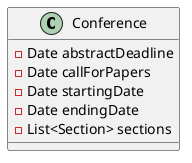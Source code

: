 @startuml

class Conference {
    - Date abstractDeadline
    - Date callForPapers
    - Date startingDate
    - Date endingDate
    - List<Section> sections
}


@enduml
